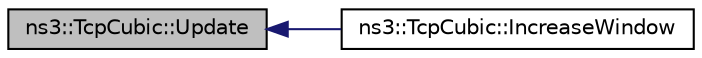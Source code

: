 digraph "ns3::TcpCubic::Update"
{
  edge [fontname="Helvetica",fontsize="10",labelfontname="Helvetica",labelfontsize="10"];
  node [fontname="Helvetica",fontsize="10",shape=record];
  rankdir="LR";
  Node1 [label="ns3::TcpCubic::Update",height=0.2,width=0.4,color="black", fillcolor="grey75", style="filled", fontcolor="black"];
  Node1 -> Node2 [dir="back",color="midnightblue",fontsize="10",style="solid"];
  Node2 [label="ns3::TcpCubic::IncreaseWindow",height=0.2,width=0.4,color="black", fillcolor="white", style="filled",URL="$d3/dc3/classns3_1_1TcpCubic.html#a34659bfac2129d0c100d96e8ce7b24cd",tooltip="Congestion avoidance algorithm implementation. "];
}
